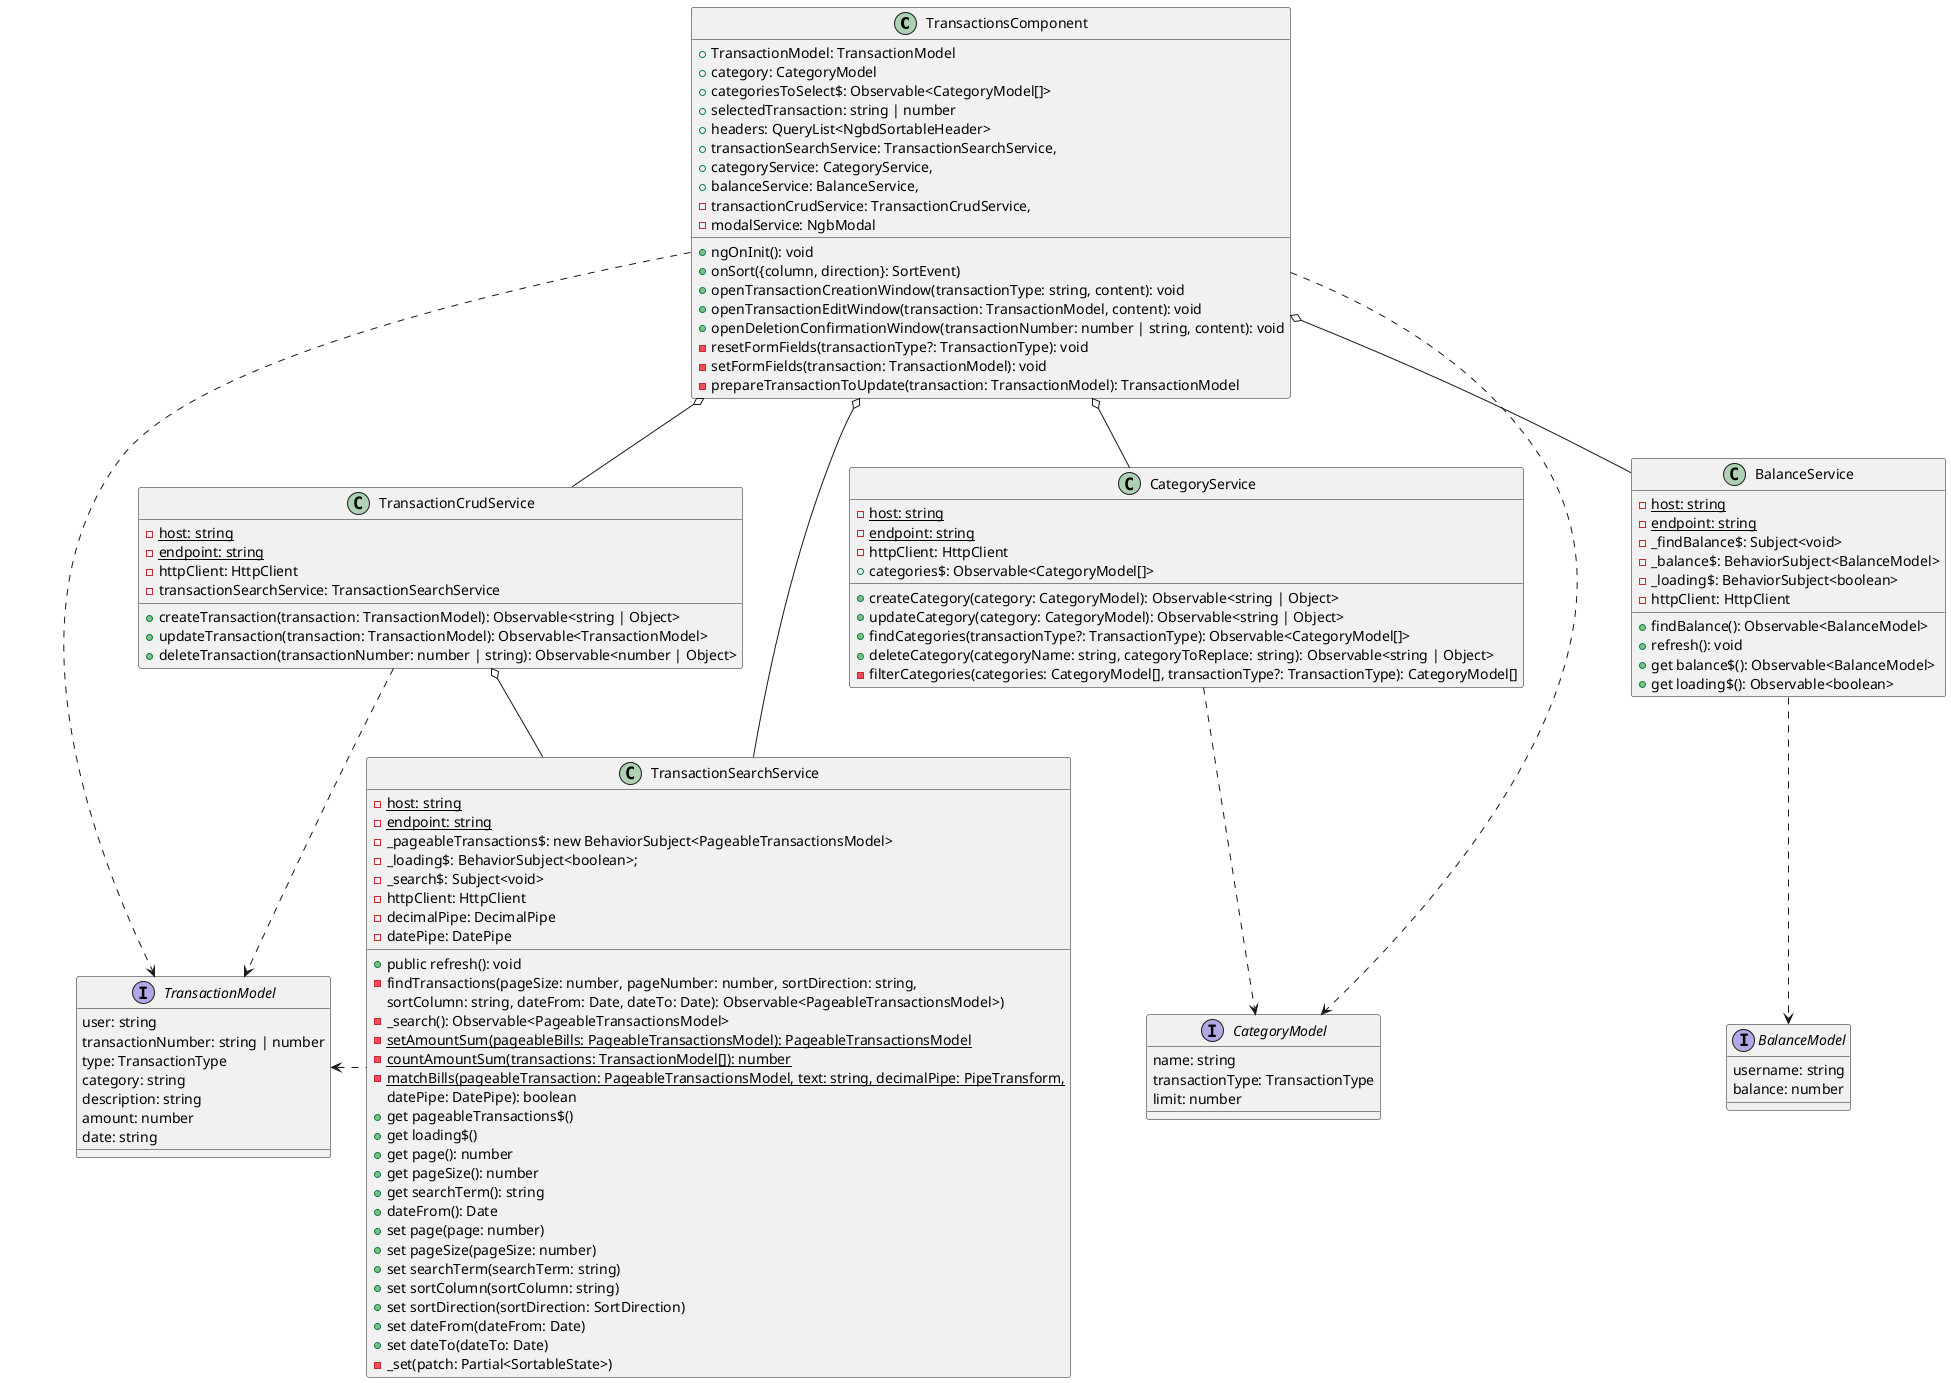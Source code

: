 @startuml
'https://plantuml.com/sequence-diagram

class TransactionsComponent {
    +TransactionModel: TransactionModel
    +category: CategoryModel
    +categoriesToSelect$: Observable<CategoryModel[]>
    +selectedTransaction: string | number
    +headers: QueryList<NgbdSortableHeader>
    +transactionSearchService: TransactionSearchService,
    +categoryService: CategoryService,
    +balanceService: BalanceService,
    -transactionCrudService: TransactionCrudService,
    -modalService: NgbModal
    +ngOnInit(): void
    +onSort({column, direction}: SortEvent)
    +openTransactionCreationWindow(transactionType: string, content): void
    +openTransactionEditWindow(transaction: TransactionModel, content): void
    +openDeletionConfirmationWindow(transactionNumber: number | string, content): void
    -resetFormFields(transactionType?: TransactionType): void
    -setFormFields(transaction: TransactionModel): void
    -prepareTransactionToUpdate(transaction: TransactionModel): TransactionModel
}

class TransactionSearchService {
  -{static} host: string
  -{static} endpoint: string
  -_pageableTransactions$: new BehaviorSubject<PageableTransactionsModel>
  -_loading$: BehaviorSubject<boolean>;
  -_search$: Subject<void>
  -httpClient: HttpClient
  -decimalPipe: DecimalPipe
  -datePipe: DatePipe
  +public refresh(): void
  -findTransactions(pageSize: number, pageNumber: number, sortDirection: string,
  sortColumn: string, dateFrom: Date, dateTo: Date): Observable<PageableTransactionsModel>)
  -_search(): Observable<PageableTransactionsModel>
  -{static}setAmountSum(pageableBills: PageableTransactionsModel): PageableTransactionsModel
  -{static}countAmountSum(transactions: TransactionModel[]): number
  -{static}matchBills(pageableTransaction: PageableTransactionsModel, text: string, decimalPipe: PipeTransform,
  datePipe: DatePipe): boolean
  +get pageableTransactions$()
  +get loading$()
  +get page(): number
  +get pageSize(): number
  +get searchTerm(): string
  +dateFrom(): Date
  +set page(page: number)
  +set pageSize(pageSize: number)
  +set searchTerm(searchTerm: string)
  +set sortColumn(sortColumn: string)
  +set sortDirection(sortDirection: SortDirection)
  +set dateFrom(dateFrom: Date)
  +set dateTo(dateTo: Date)
  -_set(patch: Partial<SortableState>)
}

class TransactionCrudService {
  -{static} host: string
  -{static} endpoint: string
  -httpClient: HttpClient
  -transactionSearchService: TransactionSearchService
  +createTransaction(transaction: TransactionModel): Observable<string | Object>
  +updateTransaction(transaction: TransactionModel): Observable<TransactionModel>
  +deleteTransaction(transactionNumber: number | string): Observable<number | Object>
}

class CategoryService {
  -{static} host: string
  -{static} endpoint: string
  -httpClient: HttpClient
  +categories$: Observable<CategoryModel[]>
  +createCategory(category: CategoryModel): Observable<string | Object>
  +updateCategory(category: CategoryModel): Observable<string | Object>
  +findCategories(transactionType?: TransactionType): Observable<CategoryModel[]>
  +deleteCategory(categoryName: string, categoryToReplace: string): Observable<string | Object>
  -filterCategories(categories: CategoryModel[], transactionType?: TransactionType): CategoryModel[]
}

class BalanceService {
    -{static}host: string
    -{static}endpoint: string
    -_findBalance$: Subject<void>
    -_balance$: BehaviorSubject<BalanceModel>
    -_loading$: BehaviorSubject<boolean>
    -httpClient: HttpClient
   +findBalance(): Observable<BalanceModel>
   +refresh(): void
   +get balance$(): Observable<BalanceModel>
   +get loading$(): Observable<boolean>
}

interface TransactionModel {
  user: string
  transactionNumber: string | number
  type: TransactionType
  category: string
  description: string
  amount: number
  date: string
}

interface CategoryModel {
  name: string
  transactionType: TransactionType
  limit: number
}

interface BalanceModel {
  username: string
  balance: number
}

TransactionsComponent o-- TransactionSearchService
TransactionsComponent o-- CategoryService
TransactionsComponent o-- BalanceService
TransactionsComponent o-- TransactionCrudService
TransactionCrudService o-- TransactionSearchService
TransactionSearchService .left.> TransactionModel
TransactionsComponent ..> TransactionModel
TransactionCrudService ..> TransactionModel
TransactionsComponent ..> CategoryModel
CategoryService ..> CategoryModel
BalanceService ..> BalanceModel




@enduml